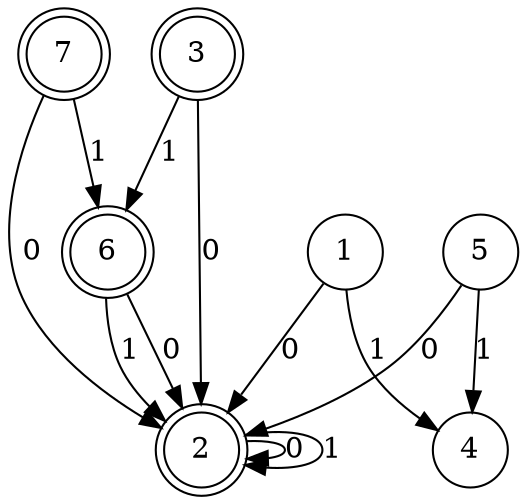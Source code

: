digraph{
node [shape = doublecircle] 2 3 6 7 
node [shape = circle]
1 -> 2 [label=0]
1 -> 4 [label=1]
2 -> 2 [label=0]
2 -> 2 [label=1]
3 -> 2 [label=0]
3 -> 6 [label=1]
5 -> 2 [label=0]
5 -> 4 [label=1]
6 -> 2 [label=0]
6 -> 2 [label=1]
7 -> 2 [label=0]
7 -> 6 [label=1]
}